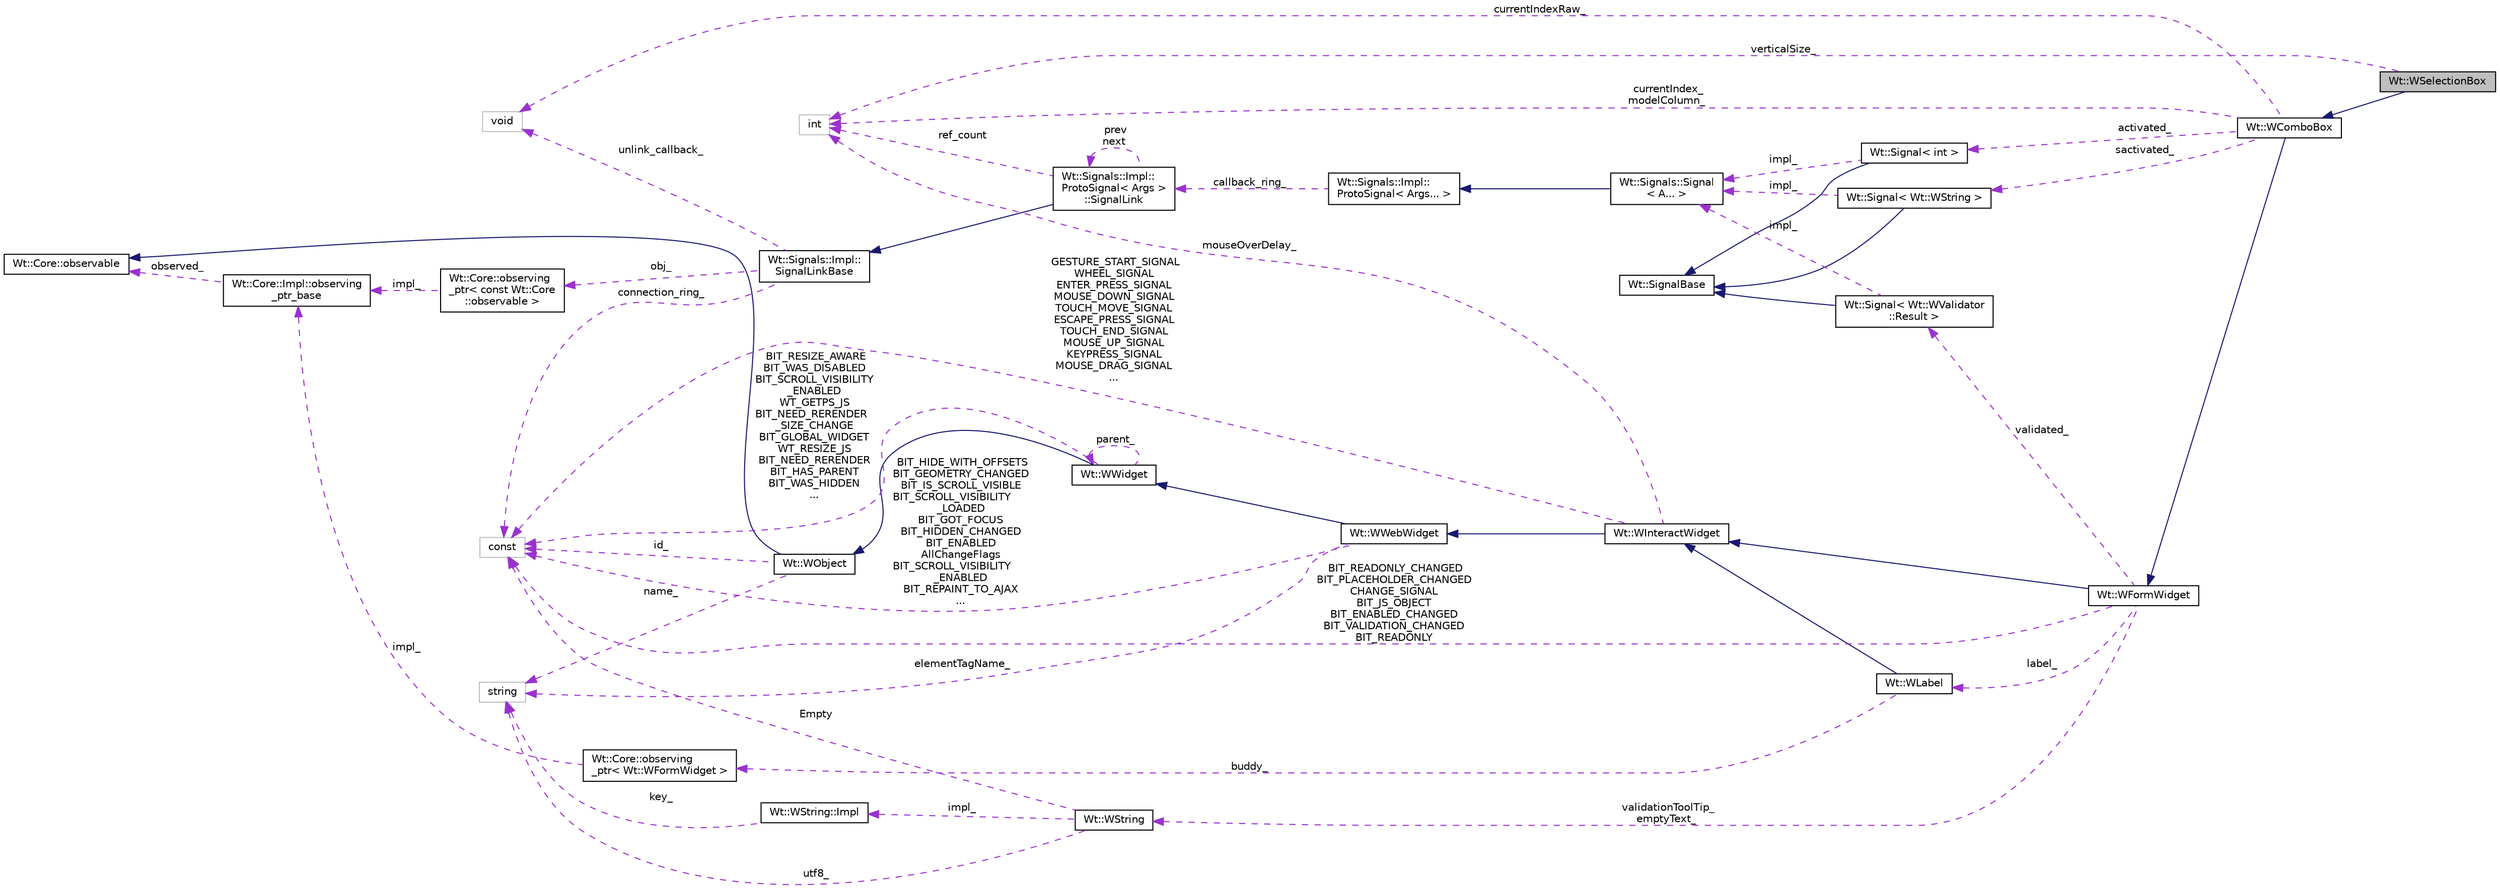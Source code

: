 digraph "Wt::WSelectionBox"
{
 // LATEX_PDF_SIZE
  edge [fontname="Helvetica",fontsize="10",labelfontname="Helvetica",labelfontsize="10"];
  node [fontname="Helvetica",fontsize="10",shape=record];
  rankdir="LR";
  Node1 [label="Wt::WSelectionBox",height=0.2,width=0.4,color="black", fillcolor="grey75", style="filled", fontcolor="black",tooltip="A selection box allows selection from a list of options."];
  Node2 -> Node1 [dir="back",color="midnightblue",fontsize="10",style="solid"];
  Node2 [label="Wt::WComboBox",height=0.2,width=0.4,color="black", fillcolor="white", style="filled",URL="$classWt_1_1WComboBox.html",tooltip="A widget that provides a drop-down combo-box control."];
  Node3 -> Node2 [dir="back",color="midnightblue",fontsize="10",style="solid"];
  Node3 [label="Wt::WFormWidget",height=0.2,width=0.4,color="black", fillcolor="white", style="filled",URL="$classWt_1_1WFormWidget.html",tooltip="An abstract widget that corresponds to an HTML form element."];
  Node4 -> Node3 [dir="back",color="midnightblue",fontsize="10",style="solid"];
  Node4 [label="Wt::WInteractWidget",height=0.2,width=0.4,color="black", fillcolor="white", style="filled",URL="$classWt_1_1WInteractWidget.html",tooltip="An abstract widget that can receive user-interface interaction."];
  Node5 -> Node4 [dir="back",color="midnightblue",fontsize="10",style="solid"];
  Node5 [label="Wt::WWebWidget",height=0.2,width=0.4,color="black", fillcolor="white", style="filled",URL="$classWt_1_1WWebWidget.html",tooltip="A base class for widgets with an HTML counterpart."];
  Node6 -> Node5 [dir="back",color="midnightblue",fontsize="10",style="solid"];
  Node6 [label="Wt::WWidget",height=0.2,width=0.4,color="black", fillcolor="white", style="filled",URL="$classWt_1_1WWidget.html",tooltip="The abstract base class for a user-interface component."];
  Node7 -> Node6 [dir="back",color="midnightblue",fontsize="10",style="solid"];
  Node7 [label="Wt::WObject",height=0.2,width=0.4,color="black", fillcolor="white", style="filled",URL="$classWt_1_1WObject.html",tooltip="A base class for objects that participate in the signal/slot system."];
  Node8 -> Node7 [dir="back",color="midnightblue",fontsize="10",style="solid"];
  Node8 [label="Wt::Core::observable",height=0.2,width=0.4,color="black", fillcolor="white", style="filled",URL="$classWt_1_1Core_1_1observable.html",tooltip="A base class for objects whose life-time can be tracked."];
  Node9 -> Node7 [dir="back",color="darkorchid3",fontsize="10",style="dashed",label=" name_" ];
  Node9 [label="string",height=0.2,width=0.4,color="grey75", fillcolor="white", style="filled",tooltip=" "];
  Node10 -> Node7 [dir="back",color="darkorchid3",fontsize="10",style="dashed",label=" id_" ];
  Node10 [label="const",height=0.2,width=0.4,color="grey75", fillcolor="white", style="filled",tooltip=" "];
  Node6 -> Node6 [dir="back",color="darkorchid3",fontsize="10",style="dashed",label=" parent_" ];
  Node10 -> Node6 [dir="back",color="darkorchid3",fontsize="10",style="dashed",label=" BIT_RESIZE_AWARE\nBIT_WAS_DISABLED\nBIT_SCROLL_VISIBILITY\l_ENABLED\nWT_GETPS_JS\nBIT_NEED_RERENDER\l_SIZE_CHANGE\nBIT_GLOBAL_WIDGET\nWT_RESIZE_JS\nBIT_NEED_RERENDER\nBIT_HAS_PARENT\nBIT_WAS_HIDDEN\n..." ];
  Node9 -> Node5 [dir="back",color="darkorchid3",fontsize="10",style="dashed",label=" elementTagName_" ];
  Node10 -> Node5 [dir="back",color="darkorchid3",fontsize="10",style="dashed",label=" BIT_HIDE_WITH_OFFSETS\nBIT_GEOMETRY_CHANGED\nBIT_IS_SCROLL_VISIBLE\nBIT_SCROLL_VISIBILITY\l_LOADED\nBIT_GOT_FOCUS\nBIT_HIDDEN_CHANGED\nBIT_ENABLED\nAllChangeFlags\nBIT_SCROLL_VISIBILITY\l_ENABLED\nBIT_REPAINT_TO_AJAX\n..." ];
  Node11 -> Node4 [dir="back",color="darkorchid3",fontsize="10",style="dashed",label=" mouseOverDelay_" ];
  Node11 [label="int",height=0.2,width=0.4,color="grey75", fillcolor="white", style="filled",tooltip=" "];
  Node10 -> Node4 [dir="back",color="darkorchid3",fontsize="10",style="dashed",label=" GESTURE_START_SIGNAL\nWHEEL_SIGNAL\nENTER_PRESS_SIGNAL\nMOUSE_DOWN_SIGNAL\nTOUCH_MOVE_SIGNAL\nESCAPE_PRESS_SIGNAL\nTOUCH_END_SIGNAL\nMOUSE_UP_SIGNAL\nKEYPRESS_SIGNAL\nMOUSE_DRAG_SIGNAL\n..." ];
  Node12 -> Node3 [dir="back",color="darkorchid3",fontsize="10",style="dashed",label=" validationToolTip_\nemptyText_" ];
  Node12 [label="Wt::WString",height=0.2,width=0.4,color="black", fillcolor="white", style="filled",URL="$classWt_1_1WString.html",tooltip="A value class which describes a locale-aware unicode string."];
  Node13 -> Node12 [dir="back",color="darkorchid3",fontsize="10",style="dashed",label=" impl_" ];
  Node13 [label="Wt::WString::Impl",height=0.2,width=0.4,color="black", fillcolor="white", style="filled",URL="$structWt_1_1WString_1_1Impl.html",tooltip=" "];
  Node9 -> Node13 [dir="back",color="darkorchid3",fontsize="10",style="dashed",label=" key_" ];
  Node9 -> Node12 [dir="back",color="darkorchid3",fontsize="10",style="dashed",label=" utf8_" ];
  Node10 -> Node12 [dir="back",color="darkorchid3",fontsize="10",style="dashed",label=" Empty" ];
  Node14 -> Node3 [dir="back",color="darkorchid3",fontsize="10",style="dashed",label=" label_" ];
  Node14 [label="Wt::WLabel",height=0.2,width=0.4,color="black", fillcolor="white", style="filled",URL="$classWt_1_1WLabel.html",tooltip="A label for a form field."];
  Node4 -> Node14 [dir="back",color="midnightblue",fontsize="10",style="solid"];
  Node15 -> Node14 [dir="back",color="darkorchid3",fontsize="10",style="dashed",label=" buddy_" ];
  Node15 [label="Wt::Core::observing\l_ptr\< Wt::WFormWidget \>",height=0.2,width=0.4,color="black", fillcolor="white", style="filled",URL="$classWt_1_1Core_1_1observing__ptr.html",tooltip=" "];
  Node16 -> Node15 [dir="back",color="darkorchid3",fontsize="10",style="dashed",label=" impl_" ];
  Node16 [label="Wt::Core::Impl::observing\l_ptr_base",height=0.2,width=0.4,color="black", fillcolor="white", style="filled",URL="$structWt_1_1Core_1_1Impl_1_1observing__ptr__base.html",tooltip=" "];
  Node8 -> Node16 [dir="back",color="darkorchid3",fontsize="10",style="dashed",label=" observed_" ];
  Node17 -> Node3 [dir="back",color="darkorchid3",fontsize="10",style="dashed",label=" validated_" ];
  Node17 [label="Wt::Signal\< Wt::WValidator\l::Result \>",height=0.2,width=0.4,color="black", fillcolor="white", style="filled",URL="$classWt_1_1Signal.html",tooltip=" "];
  Node18 -> Node17 [dir="back",color="midnightblue",fontsize="10",style="solid"];
  Node18 [label="Wt::SignalBase",height=0.2,width=0.4,color="black", fillcolor="white", style="filled",URL="$classWt_1_1SignalBase.html",tooltip="Abstract base class of a signal."];
  Node19 -> Node17 [dir="back",color="darkorchid3",fontsize="10",style="dashed",label=" impl_" ];
  Node19 [label="Wt::Signals::Signal\l\< A... \>",height=0.2,width=0.4,color="black", fillcolor="white", style="filled",URL="$structWt_1_1Signals_1_1Signal.html",tooltip=" "];
  Node20 -> Node19 [dir="back",color="midnightblue",fontsize="10",style="solid"];
  Node20 [label="Wt::Signals::Impl::\lProtoSignal\< Args... \>",height=0.2,width=0.4,color="black", fillcolor="white", style="filled",URL="$classWt_1_1Signals_1_1Impl_1_1ProtoSignal.html",tooltip=" "];
  Node21 -> Node20 [dir="back",color="darkorchid3",fontsize="10",style="dashed",label=" callback_ring_" ];
  Node21 [label="Wt::Signals::Impl::\lProtoSignal\< Args \>\l::SignalLink",height=0.2,width=0.4,color="black", fillcolor="white", style="filled",URL="$structWt_1_1Signals_1_1Impl_1_1ProtoSignal_1_1SignalLink.html",tooltip=" "];
  Node22 -> Node21 [dir="back",color="midnightblue",fontsize="10",style="solid"];
  Node22 [label="Wt::Signals::Impl::\lSignalLinkBase",height=0.2,width=0.4,color="black", fillcolor="white", style="filled",URL="$classWt_1_1Signals_1_1Impl_1_1SignalLinkBase.html",tooltip=" "];
  Node23 -> Node22 [dir="back",color="darkorchid3",fontsize="10",style="dashed",label=" unlink_callback_" ];
  Node23 [label="void",height=0.2,width=0.4,color="grey75", fillcolor="white", style="filled",tooltip=" "];
  Node24 -> Node22 [dir="back",color="darkorchid3",fontsize="10",style="dashed",label=" obj_" ];
  Node24 [label="Wt::Core::observing\l_ptr\< const Wt::Core\l::observable \>",height=0.2,width=0.4,color="black", fillcolor="white", style="filled",URL="$classWt_1_1Core_1_1observing__ptr.html",tooltip=" "];
  Node16 -> Node24 [dir="back",color="darkorchid3",fontsize="10",style="dashed",label=" impl_" ];
  Node10 -> Node22 [dir="back",color="darkorchid3",fontsize="10",style="dashed",label=" connection_ring_" ];
  Node11 -> Node21 [dir="back",color="darkorchid3",fontsize="10",style="dashed",label=" ref_count" ];
  Node21 -> Node21 [dir="back",color="darkorchid3",fontsize="10",style="dashed",label=" prev\nnext" ];
  Node10 -> Node3 [dir="back",color="darkorchid3",fontsize="10",style="dashed",label=" BIT_READONLY_CHANGED\nBIT_PLACEHOLDER_CHANGED\nCHANGE_SIGNAL\nBIT_JS_OBJECT\nBIT_ENABLED_CHANGED\nBIT_VALIDATION_CHANGED\nBIT_READONLY" ];
  Node25 -> Node2 [dir="back",color="darkorchid3",fontsize="10",style="dashed",label=" sactivated_" ];
  Node25 [label="Wt::Signal\< Wt::WString \>",height=0.2,width=0.4,color="black", fillcolor="white", style="filled",URL="$classWt_1_1Signal.html",tooltip=" "];
  Node18 -> Node25 [dir="back",color="midnightblue",fontsize="10",style="solid"];
  Node19 -> Node25 [dir="back",color="darkorchid3",fontsize="10",style="dashed",label=" impl_" ];
  Node26 -> Node2 [dir="back",color="darkorchid3",fontsize="10",style="dashed",label=" activated_" ];
  Node26 [label="Wt::Signal\< int \>",height=0.2,width=0.4,color="black", fillcolor="white", style="filled",URL="$classWt_1_1Signal.html",tooltip=" "];
  Node18 -> Node26 [dir="back",color="midnightblue",fontsize="10",style="solid"];
  Node19 -> Node26 [dir="back",color="darkorchid3",fontsize="10",style="dashed",label=" impl_" ];
  Node23 -> Node2 [dir="back",color="darkorchid3",fontsize="10",style="dashed",label=" currentIndexRaw_" ];
  Node11 -> Node2 [dir="back",color="darkorchid3",fontsize="10",style="dashed",label=" currentIndex_\nmodelColumn_" ];
  Node11 -> Node1 [dir="back",color="darkorchid3",fontsize="10",style="dashed",label=" verticalSize_" ];
}
